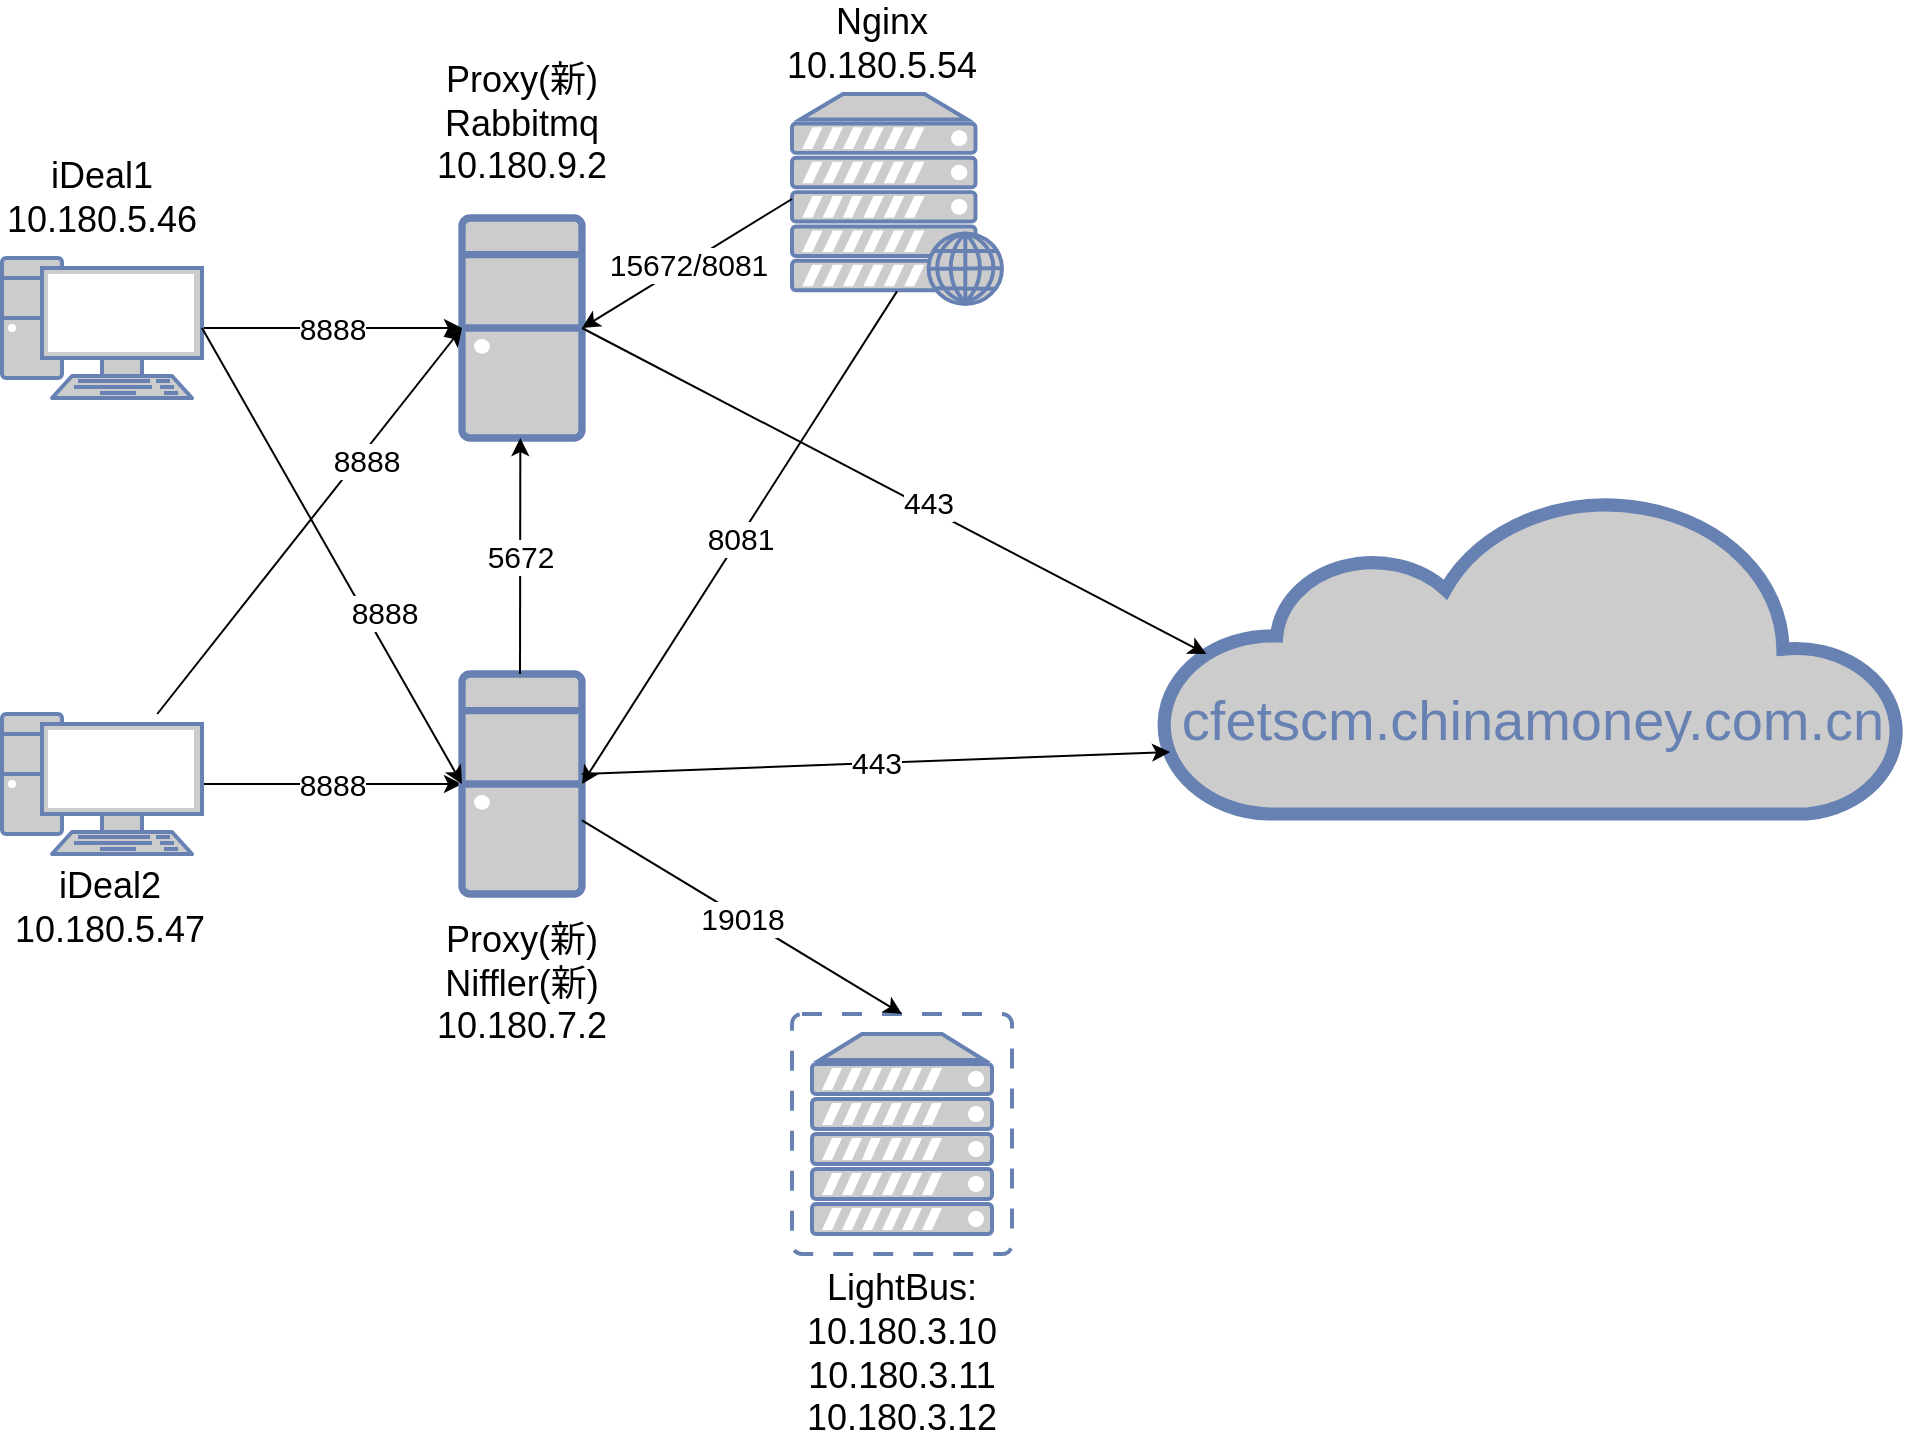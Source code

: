 <mxfile version="21.1.8" type="github">
  <diagram name="Page-1" id="bfe91b75-5d2c-26a0-9c1d-138518896778">
    <mxGraphModel dx="34" dy="953" grid="1" gridSize="10" guides="1" tooltips="1" connect="1" arrows="1" fold="1" page="1" pageScale="1" pageWidth="1100" pageHeight="850" background="none" math="0" shadow="0">
      <root>
        <mxCell id="0" />
        <mxCell id="1" parent="0" />
        <mxCell id="7c3789c024ecab99-53" value="&lt;br&gt;&lt;br&gt;cfetscm.chinamoney.com.cn" style="html=1;fillColor=#CCCCCC;strokeColor=#6881B3;gradientColor=none;gradientDirection=north;strokeWidth=2;shape=mxgraph.networks.cloud;fontColor=#6881B3;rounded=0;shadow=0;comic=0;align=center;fontSize=28;" parent="1" vertex="1">
          <mxGeometry x="1830" y="310" width="370" height="160" as="geometry" />
        </mxCell>
        <mxCell id="whfoqkn_9i-befn-fi_O-2" value="" style="fontColor=#0066CC;verticalAlign=top;verticalLabelPosition=bottom;labelPosition=center;align=center;html=1;outlineConnect=0;fillColor=#CCCCCC;strokeColor=#6881B3;gradientColor=none;gradientDirection=north;strokeWidth=2;shape=mxgraph.networks.desktop_pc;" vertex="1" parent="1">
          <mxGeometry x="1480" y="172" width="60" height="110" as="geometry" />
        </mxCell>
        <mxCell id="whfoqkn_9i-befn-fi_O-12" value="&lt;font style=&quot;font-size: 15px;&quot;&gt;8888&lt;/font&gt;" style="edgeStyle=orthogonalEdgeStyle;rounded=0;orthogonalLoop=1;jettySize=auto;html=1;entryX=0;entryY=0.5;entryDx=0;entryDy=0;entryPerimeter=0;" edge="1" parent="1" source="whfoqkn_9i-befn-fi_O-4" target="whfoqkn_9i-befn-fi_O-2">
          <mxGeometry relative="1" as="geometry" />
        </mxCell>
        <mxCell id="whfoqkn_9i-befn-fi_O-4" value="" style="fontColor=#0066CC;verticalAlign=top;verticalLabelPosition=bottom;labelPosition=center;align=center;html=1;outlineConnect=0;fillColor=#CCCCCC;strokeColor=#6881B3;gradientColor=none;gradientDirection=north;strokeWidth=2;shape=mxgraph.networks.pc;" vertex="1" parent="1">
          <mxGeometry x="1250" y="192" width="100" height="70" as="geometry" />
        </mxCell>
        <mxCell id="whfoqkn_9i-befn-fi_O-15" value="&lt;font style=&quot;font-size: 15px;&quot;&gt;8888&lt;/font&gt;" style="edgeStyle=orthogonalEdgeStyle;rounded=0;orthogonalLoop=1;jettySize=auto;html=1;exitX=1;exitY=0.5;exitDx=0;exitDy=0;exitPerimeter=0;" edge="1" parent="1" source="whfoqkn_9i-befn-fi_O-5" target="whfoqkn_9i-befn-fi_O-11">
          <mxGeometry relative="1" as="geometry" />
        </mxCell>
        <mxCell id="whfoqkn_9i-befn-fi_O-5" value="" style="fontColor=#0066CC;verticalAlign=top;verticalLabelPosition=bottom;labelPosition=center;align=center;html=1;outlineConnect=0;fillColor=#CCCCCC;strokeColor=#6881B3;gradientColor=none;gradientDirection=north;strokeWidth=2;shape=mxgraph.networks.pc;" vertex="1" parent="1">
          <mxGeometry x="1250" y="420" width="100" height="70" as="geometry" />
        </mxCell>
        <mxCell id="whfoqkn_9i-befn-fi_O-6" value="" style="fontColor=#0066CC;verticalAlign=top;verticalLabelPosition=bottom;labelPosition=center;align=center;html=1;outlineConnect=0;fillColor=#CCCCCC;strokeColor=#6881B3;gradientColor=none;gradientDirection=north;strokeWidth=2;shape=mxgraph.networks.virtual_server;" vertex="1" parent="1">
          <mxGeometry x="1645" y="570" width="110" height="120" as="geometry" />
        </mxCell>
        <mxCell id="whfoqkn_9i-befn-fi_O-11" value="" style="fontColor=#0066CC;verticalAlign=top;verticalLabelPosition=bottom;labelPosition=center;align=center;html=1;outlineConnect=0;fillColor=#CCCCCC;strokeColor=#6881B3;gradientColor=none;gradientDirection=north;strokeWidth=2;shape=mxgraph.networks.desktop_pc;" vertex="1" parent="1">
          <mxGeometry x="1480" y="400" width="60" height="110" as="geometry" />
        </mxCell>
        <mxCell id="whfoqkn_9i-befn-fi_O-13" value="&lt;font style=&quot;font-size: 18px;&quot;&gt;iDeal1&lt;br&gt;10.180.5.46&lt;br&gt;&lt;/font&gt;" style="text;strokeColor=none;align=center;fillColor=none;html=1;verticalAlign=middle;whiteSpace=wrap;rounded=0;" vertex="1" parent="1">
          <mxGeometry x="1270" y="147" width="60" height="30" as="geometry" />
        </mxCell>
        <mxCell id="whfoqkn_9i-befn-fi_O-14" value="&lt;font style=&quot;font-size: 18px;&quot;&gt;iDeal2&lt;br&gt;10.180.5.47&lt;br&gt;&lt;/font&gt;" style="text;strokeColor=none;align=center;fillColor=none;html=1;verticalAlign=middle;whiteSpace=wrap;rounded=0;" vertex="1" parent="1">
          <mxGeometry x="1274" y="502" width="60" height="30" as="geometry" />
        </mxCell>
        <mxCell id="whfoqkn_9i-befn-fi_O-20" value="" style="endArrow=classic;html=1;rounded=0;entryX=0;entryY=0.5;entryDx=0;entryDy=0;entryPerimeter=0;" edge="1" parent="1" target="whfoqkn_9i-befn-fi_O-11">
          <mxGeometry width="50" height="50" relative="1" as="geometry">
            <mxPoint x="1350" y="227" as="sourcePoint" />
            <mxPoint x="1400" y="177" as="targetPoint" />
          </mxGeometry>
        </mxCell>
        <mxCell id="whfoqkn_9i-befn-fi_O-37" value="&lt;font style=&quot;font-size: 15px;&quot;&gt;8888&lt;/font&gt;" style="edgeLabel;html=1;align=center;verticalAlign=middle;resizable=0;points=[];" vertex="1" connectable="0" parent="whfoqkn_9i-befn-fi_O-20">
          <mxGeometry x="0.2" y="4" relative="1" as="geometry">
            <mxPoint x="9" y="7" as="offset" />
          </mxGeometry>
        </mxCell>
        <mxCell id="whfoqkn_9i-befn-fi_O-21" value="8888" style="endArrow=classic;html=1;rounded=0;entryX=0;entryY=0.5;entryDx=0;entryDy=0;entryPerimeter=0;fontSize=15;" edge="1" parent="1" source="whfoqkn_9i-befn-fi_O-5" target="whfoqkn_9i-befn-fi_O-2">
          <mxGeometry x="0.344" y="-3" width="50" height="50" relative="1" as="geometry">
            <mxPoint x="1350" y="382" as="sourcePoint" />
            <mxPoint x="1400" y="332" as="targetPoint" />
            <mxPoint y="1" as="offset" />
          </mxGeometry>
        </mxCell>
        <mxCell id="whfoqkn_9i-befn-fi_O-24" value="&lt;font style=&quot;font-size: 18px;&quot;&gt;Proxy(新)&lt;br&gt;Rabbitmq&lt;br&gt;10.180.9.2&lt;/font&gt;" style="text;strokeColor=none;align=center;fillColor=none;html=1;verticalAlign=middle;whiteSpace=wrap;rounded=0;" vertex="1" parent="1">
          <mxGeometry x="1480" y="110" width="60" height="30" as="geometry" />
        </mxCell>
        <mxCell id="whfoqkn_9i-befn-fi_O-25" value="&lt;font style=&quot;font-size: 18px;&quot;&gt;Proxy(新)&lt;br&gt;Niffler(新)&lt;br&gt;10.180.7.2&lt;/font&gt;" style="text;strokeColor=none;align=center;fillColor=none;html=1;verticalAlign=middle;whiteSpace=wrap;rounded=0;" vertex="1" parent="1">
          <mxGeometry x="1480" y="540" width="60" height="30" as="geometry" />
        </mxCell>
        <mxCell id="whfoqkn_9i-befn-fi_O-26" value="&lt;font style=&quot;font-size: 15px;&quot;&gt;443&lt;/font&gt;" style="endArrow=classic;html=1;rounded=0;exitX=1;exitY=0.5;exitDx=0;exitDy=0;exitPerimeter=0;entryX=0.06;entryY=0.5;entryDx=0;entryDy=0;entryPerimeter=0;fontSize=15;" edge="1" parent="1" source="whfoqkn_9i-befn-fi_O-2" target="7c3789c024ecab99-53">
          <mxGeometry x="0.096" y="3" width="50" height="50" relative="1" as="geometry">
            <mxPoint x="1700" y="652" as="sourcePoint" />
            <mxPoint x="1750" y="602" as="targetPoint" />
            <mxPoint x="1" as="offset" />
          </mxGeometry>
        </mxCell>
        <mxCell id="whfoqkn_9i-befn-fi_O-27" value="443" style="endArrow=classic;html=1;rounded=0;entryX=0.011;entryY=0.806;entryDx=0;entryDy=0;entryPerimeter=0;fontSize=15;" edge="1" parent="1" target="7c3789c024ecab99-53">
          <mxGeometry width="50" height="50" relative="1" as="geometry">
            <mxPoint x="1540" y="450" as="sourcePoint" />
            <mxPoint x="1640" y="410" as="targetPoint" />
          </mxGeometry>
        </mxCell>
        <mxCell id="whfoqkn_9i-befn-fi_O-28" value="" style="fontColor=#0066CC;verticalAlign=top;verticalLabelPosition=bottom;labelPosition=center;align=center;html=1;outlineConnect=0;fillColor=#CCCCCC;strokeColor=#6881B3;gradientColor=none;gradientDirection=north;strokeWidth=2;shape=mxgraph.networks.web_server;" vertex="1" parent="1">
          <mxGeometry x="1645" y="110" width="105" height="105" as="geometry" />
        </mxCell>
        <mxCell id="whfoqkn_9i-befn-fi_O-29" value="&lt;font style=&quot;font-size: 18px;&quot;&gt;LightBus:&lt;br&gt;10.180.3.10&lt;br&gt;10.180.3.11&lt;br&gt;10.180.3.12&lt;br&gt;&lt;/font&gt;" style="text;strokeColor=none;align=center;fillColor=none;html=1;verticalAlign=middle;whiteSpace=wrap;rounded=0;" vertex="1" parent="1">
          <mxGeometry x="1670" y="725" width="60" height="30" as="geometry" />
        </mxCell>
        <mxCell id="whfoqkn_9i-befn-fi_O-33" value="&lt;font style=&quot;font-size: 15px;&quot;&gt;15672/8081&lt;/font&gt;" style="endArrow=classic;html=1;rounded=0;entryX=1;entryY=0.5;entryDx=0;entryDy=0;entryPerimeter=0;exitX=0;exitY=0.5;exitDx=0;exitDy=0;exitPerimeter=0;" edge="1" parent="1" source="whfoqkn_9i-befn-fi_O-28" target="whfoqkn_9i-befn-fi_O-2">
          <mxGeometry width="50" height="50" relative="1" as="geometry">
            <mxPoint x="1680" y="560" as="sourcePoint" />
            <mxPoint x="1730" y="510" as="targetPoint" />
          </mxGeometry>
        </mxCell>
        <mxCell id="whfoqkn_9i-befn-fi_O-34" value="&lt;font style=&quot;font-size: 18px;&quot;&gt;Nginx&lt;br&gt;10.180.5.54&lt;br&gt;&lt;/font&gt;" style="text;strokeColor=none;align=center;fillColor=none;html=1;verticalAlign=middle;whiteSpace=wrap;rounded=0;" vertex="1" parent="1">
          <mxGeometry x="1660" y="70" width="60" height="30" as="geometry" />
        </mxCell>
        <mxCell id="whfoqkn_9i-befn-fi_O-35" value="&lt;font style=&quot;font-size: 15px;&quot;&gt;8081&lt;/font&gt;" style="endArrow=classic;html=1;rounded=0;entryX=1;entryY=0.5;entryDx=0;entryDy=0;entryPerimeter=0;exitX=0.5;exitY=0.94;exitDx=0;exitDy=0;exitPerimeter=0;" edge="1" parent="1" source="whfoqkn_9i-befn-fi_O-28" target="whfoqkn_9i-befn-fi_O-11">
          <mxGeometry width="50" height="50" relative="1" as="geometry">
            <mxPoint x="1655" y="173" as="sourcePoint" />
            <mxPoint x="1550" y="237" as="targetPoint" />
          </mxGeometry>
        </mxCell>
        <mxCell id="whfoqkn_9i-befn-fi_O-38" value="19018" style="endArrow=classic;html=1;rounded=0;entryX=0.5;entryY=0;entryDx=0;entryDy=0;entryPerimeter=0;fontSize=15;" edge="1" parent="1" source="whfoqkn_9i-befn-fi_O-11" target="whfoqkn_9i-befn-fi_O-6">
          <mxGeometry width="50" height="50" relative="1" as="geometry">
            <mxPoint x="1660" y="550" as="sourcePoint" />
            <mxPoint x="1710" y="500" as="targetPoint" />
          </mxGeometry>
        </mxCell>
        <mxCell id="whfoqkn_9i-befn-fi_O-43" value="&lt;font style=&quot;font-size: 15px;&quot;&gt;5672&lt;/font&gt;" style="endArrow=classic;html=1;rounded=0;entryX=0.02;entryY=0.98;entryDx=0;entryDy=0;entryPerimeter=0;" edge="1" parent="1">
          <mxGeometry width="50" height="50" relative="1" as="geometry">
            <mxPoint x="1509" y="400" as="sourcePoint" />
            <mxPoint x="1509.17" y="282.0" as="targetPoint" />
          </mxGeometry>
        </mxCell>
      </root>
    </mxGraphModel>
  </diagram>
</mxfile>
